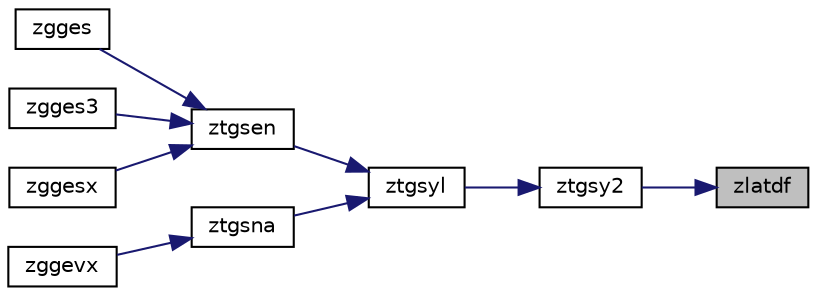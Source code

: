 digraph "zlatdf"
{
 // LATEX_PDF_SIZE
  edge [fontname="Helvetica",fontsize="10",labelfontname="Helvetica",labelfontsize="10"];
  node [fontname="Helvetica",fontsize="10",shape=record];
  rankdir="RL";
  Node1 [label="zlatdf",height=0.2,width=0.4,color="black", fillcolor="grey75", style="filled", fontcolor="black",tooltip="ZLATDF uses the LU factorization of the n-by-n matrix computed by sgetc2 and computes a contribution ..."];
  Node1 -> Node2 [dir="back",color="midnightblue",fontsize="10",style="solid",fontname="Helvetica"];
  Node2 [label="ztgsy2",height=0.2,width=0.4,color="black", fillcolor="white", style="filled",URL="$ztgsy2_8f.html#ab24c8af7cc49b5eef89718d4d6a889e3",tooltip="ZTGSY2 solves the generalized Sylvester equation (unblocked algorithm)."];
  Node2 -> Node3 [dir="back",color="midnightblue",fontsize="10",style="solid",fontname="Helvetica"];
  Node3 [label="ztgsyl",height=0.2,width=0.4,color="black", fillcolor="white", style="filled",URL="$ztgsyl_8f.html#a22f8cefe07cc93027fb5e74f99f391a8",tooltip="ZTGSYL"];
  Node3 -> Node4 [dir="back",color="midnightblue",fontsize="10",style="solid",fontname="Helvetica"];
  Node4 [label="ztgsen",height=0.2,width=0.4,color="black", fillcolor="white", style="filled",URL="$ztgsen_8f.html#a3095b9c0e4d0432e05ef0e88dbc4ae7c",tooltip="ZTGSEN"];
  Node4 -> Node5 [dir="back",color="midnightblue",fontsize="10",style="solid",fontname="Helvetica"];
  Node5 [label="zgges",height=0.2,width=0.4,color="black", fillcolor="white", style="filled",URL="$zgges_8f.html#a788ffb82ac609cc3e99de43c4cea3e7b",tooltip="ZGGES computes the eigenvalues, the Schur form, and, optionally, the matrix of Schur vectors for GE m..."];
  Node4 -> Node6 [dir="back",color="midnightblue",fontsize="10",style="solid",fontname="Helvetica"];
  Node6 [label="zgges3",height=0.2,width=0.4,color="black", fillcolor="white", style="filled",URL="$zgges3_8f.html#a20c384504d174350a16063cbc115281e",tooltip="ZGGES3 computes the eigenvalues, the Schur form, and, optionally, the matrix of Schur vectors for GE ..."];
  Node4 -> Node7 [dir="back",color="midnightblue",fontsize="10",style="solid",fontname="Helvetica"];
  Node7 [label="zggesx",height=0.2,width=0.4,color="black", fillcolor="white", style="filled",URL="$zggesx_8f.html#a73f44f731074e8f98990b89711bd60fa",tooltip="ZGGESX computes the eigenvalues, the Schur form, and, optionally, the matrix of Schur vectors for GE ..."];
  Node3 -> Node8 [dir="back",color="midnightblue",fontsize="10",style="solid",fontname="Helvetica"];
  Node8 [label="ztgsna",height=0.2,width=0.4,color="black", fillcolor="white", style="filled",URL="$ztgsna_8f.html#a7dbbe62862cb79387b6d3575ffcb68ea",tooltip="ZTGSNA"];
  Node8 -> Node9 [dir="back",color="midnightblue",fontsize="10",style="solid",fontname="Helvetica"];
  Node9 [label="zggevx",height=0.2,width=0.4,color="black", fillcolor="white", style="filled",URL="$zggevx_8f.html#aad769423756706f1186027c9dd7615e4",tooltip="ZGGEVX computes the eigenvalues and, optionally, the left and/or right eigenvectors for GE matrices"];
}
